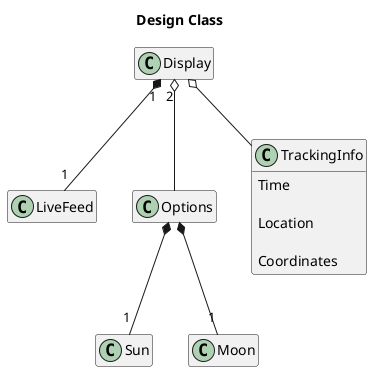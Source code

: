 @startuml

Title Design Class

Display "1" *-- "1" LiveFeed

Display "2" o-- Options

Options *-- "1" Sun

Options *-- "1" Moon

Display o-- TrackingInfo

Class TrackingInfo {

Time

Location

Coordinates

}

hide empty members

hide methods

@enduml